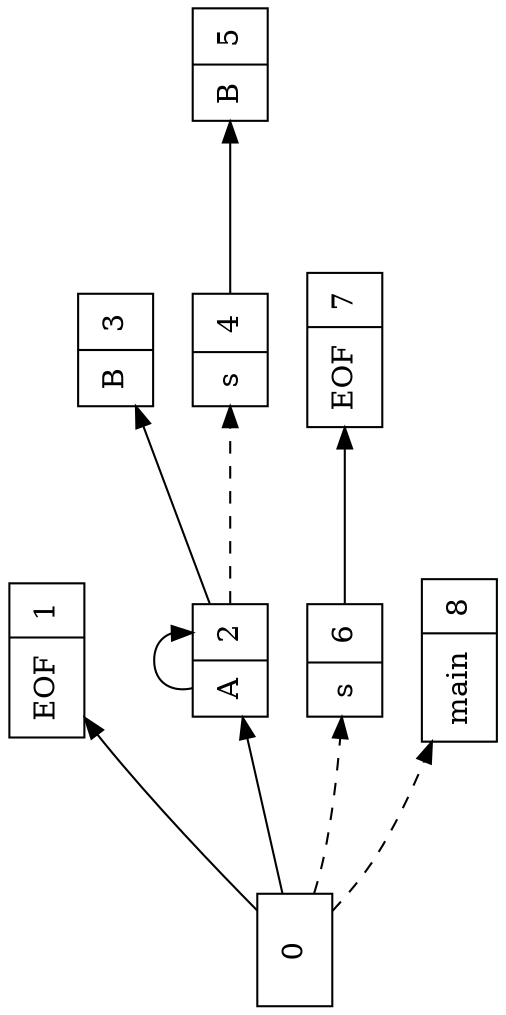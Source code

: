 digraph G {
orientation = landscape;
rankdir = LR;
ratio = compress;
s0 [ label="0", shape = record ] ;
s1 [ label="{EOF|1}", shape = record ] ;
s2 [ label="{A|2}", shape = record ] ;
s3 [ label="{B|3}", shape = record ] ;
s4 [ label="{s|4}", shape = record ] ;
s5 [ label="{B|5}", shape = record ] ;
s6 [ label="{s|6}", shape = record ] ;
s7 [ label="{EOF|7}", shape = record ] ;
s8 [ label="{main|8}", shape = record ] ;
s0 -> s1 [ label="        ", style = solid ] ;
s0 -> s2 [ label="        ", style = solid ] ;
s0 -> s6 [ label="        ", style = dashed ] ;
s0 -> s8 [ label="        ", style = dashed ] ;
s2 -> s3 [ label="        ", style = solid ] ;
s2 -> s2 [ label="        ", style = solid ] ;
s2 -> s4 [ label="        ", style = dashed ] ;
s4 -> s5 [ label="        ", style = solid ] ;
s6 -> s7 [ label="        ", style = solid ] ;

}
